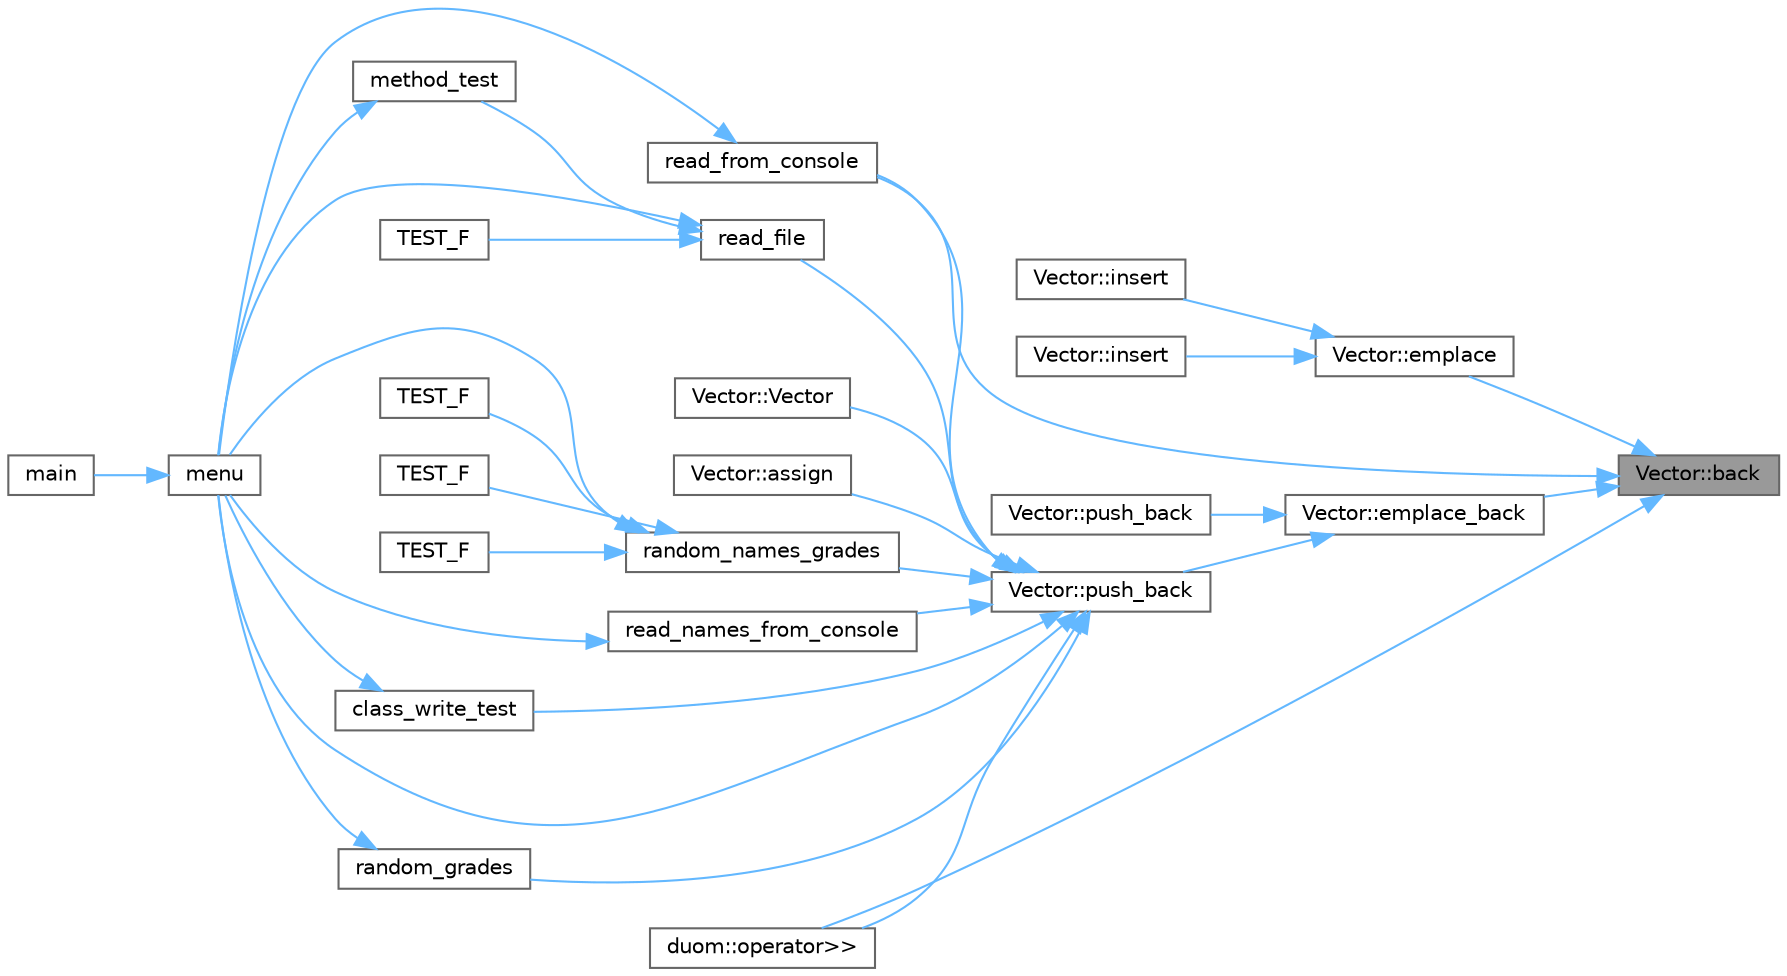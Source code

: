 digraph "Vector::back"
{
 // LATEX_PDF_SIZE
  bgcolor="transparent";
  edge [fontname=Helvetica,fontsize=10,labelfontname=Helvetica,labelfontsize=10];
  node [fontname=Helvetica,fontsize=10,shape=box,height=0.2,width=0.4];
  rankdir="RL";
  Node1 [id="Node000001",label="Vector::back",height=0.2,width=0.4,color="gray40", fillcolor="grey60", style="filled", fontcolor="black",tooltip=" "];
  Node1 -> Node2 [id="edge32_Node000001_Node000002",dir="back",color="steelblue1",style="solid",tooltip=" "];
  Node2 [id="Node000002",label="Vector::emplace",height=0.2,width=0.4,color="grey40", fillcolor="white", style="filled",URL="$class_vector.html#a6e7596194e3dc0ddc289017df291e179",tooltip=" "];
  Node2 -> Node3 [id="edge33_Node000002_Node000003",dir="back",color="steelblue1",style="solid",tooltip=" "];
  Node3 [id="Node000003",label="Vector::insert",height=0.2,width=0.4,color="grey40", fillcolor="white", style="filled",URL="$class_vector.html#a543330cea78641b32eb35d37e3642b51",tooltip=" "];
  Node2 -> Node4 [id="edge34_Node000002_Node000004",dir="back",color="steelblue1",style="solid",tooltip=" "];
  Node4 [id="Node000004",label="Vector::insert",height=0.2,width=0.4,color="grey40", fillcolor="white", style="filled",URL="$class_vector.html#a3deda2957a8d4ec73fb9a6f1218d550a",tooltip=" "];
  Node1 -> Node5 [id="edge35_Node000001_Node000005",dir="back",color="steelblue1",style="solid",tooltip=" "];
  Node5 [id="Node000005",label="Vector::emplace_back",height=0.2,width=0.4,color="grey40", fillcolor="white", style="filled",URL="$class_vector.html#a14c322c13e01c8556d2e8f4bd8bea1ad",tooltip=" "];
  Node5 -> Node6 [id="edge36_Node000005_Node000006",dir="back",color="steelblue1",style="solid",tooltip=" "];
  Node6 [id="Node000006",label="Vector::push_back",height=0.2,width=0.4,color="grey40", fillcolor="white", style="filled",URL="$class_vector.html#a4415960a83615855ec32f8169f641786",tooltip=" "];
  Node6 -> Node7 [id="edge37_Node000006_Node000007",dir="back",color="steelblue1",style="solid",tooltip=" "];
  Node7 [id="Node000007",label="Vector::assign",height=0.2,width=0.4,color="grey40", fillcolor="white", style="filled",URL="$class_vector.html#adfcb62559bbb0d67e9353bcf18057661",tooltip=" "];
  Node6 -> Node8 [id="edge38_Node000006_Node000008",dir="back",color="steelblue1",style="solid",tooltip=" "];
  Node8 [id="Node000008",label="class_write_test",height=0.2,width=0.4,color="grey40", fillcolor="white", style="filled",URL="$program_8cpp.html#ad3d1c556f60a5c35885a0d8ba3dfa73d",tooltip=" "];
  Node8 -> Node9 [id="edge39_Node000008_Node000009",dir="back",color="steelblue1",style="solid",tooltip=" "];
  Node9 [id="Node000009",label="menu",height=0.2,width=0.4,color="grey40", fillcolor="white", style="filled",URL="$program_8cpp.html#a13c277eb1fb391d8d0dc38fd604350ad",tooltip=" "];
  Node9 -> Node10 [id="edge40_Node000009_Node000010",dir="back",color="steelblue1",style="solid",tooltip=" "];
  Node10 [id="Node000010",label="main",height=0.2,width=0.4,color="grey40", fillcolor="white", style="filled",URL="$main_8cpp.html#ae66f6b31b5ad750f1fe042a706a4e3d4",tooltip=" "];
  Node6 -> Node9 [id="edge41_Node000006_Node000009",dir="back",color="steelblue1",style="solid",tooltip=" "];
  Node6 -> Node11 [id="edge42_Node000006_Node000011",dir="back",color="steelblue1",style="solid",tooltip=" "];
  Node11 [id="Node000011",label="duom::operator\>\>",height=0.2,width=0.4,color="grey40", fillcolor="white", style="filled",URL="$classduom.html#a48dd013746fd9d814db6bf4a26af57a8",tooltip=" "];
  Node6 -> Node12 [id="edge43_Node000006_Node000012",dir="back",color="steelblue1",style="solid",tooltip=" "];
  Node12 [id="Node000012",label="random_grades",height=0.2,width=0.4,color="grey40", fillcolor="white", style="filled",URL="$program_8cpp.html#a94533809ee6878a109c8d242542bb0f1",tooltip=" "];
  Node12 -> Node9 [id="edge44_Node000012_Node000009",dir="back",color="steelblue1",style="solid",tooltip=" "];
  Node6 -> Node13 [id="edge45_Node000006_Node000013",dir="back",color="steelblue1",style="solid",tooltip=" "];
  Node13 [id="Node000013",label="random_names_grades",height=0.2,width=0.4,color="grey40", fillcolor="white", style="filled",URL="$program_8cpp.html#a6152e89a38004b2c221df83748db2ce6",tooltip=" "];
  Node13 -> Node9 [id="edge46_Node000013_Node000009",dir="back",color="steelblue1",style="solid",tooltip=" "];
  Node13 -> Node14 [id="edge47_Node000013_Node000014",dir="back",color="steelblue1",style="solid",tooltip=" "];
  Node14 [id="Node000014",label="TEST_F",height=0.2,width=0.4,color="grey40", fillcolor="white", style="filled",URL="$_studentai__tests_8cpp.html#abdaff41dff9c963f740c8301a35ede23",tooltip=" "];
  Node13 -> Node15 [id="edge48_Node000013_Node000015",dir="back",color="steelblue1",style="solid",tooltip=" "];
  Node15 [id="Node000015",label="TEST_F",height=0.2,width=0.4,color="grey40", fillcolor="white", style="filled",URL="$_studentai__tests_8cpp.html#ac6d8959aa27a5b962aebd8ffc97bfd8d",tooltip=" "];
  Node13 -> Node16 [id="edge49_Node000013_Node000016",dir="back",color="steelblue1",style="solid",tooltip=" "];
  Node16 [id="Node000016",label="TEST_F",height=0.2,width=0.4,color="grey40", fillcolor="white", style="filled",URL="$_studentai__tests_8cpp.html#a9684f03321088e54d74b25d71ca42a93",tooltip=" "];
  Node6 -> Node17 [id="edge50_Node000006_Node000017",dir="back",color="steelblue1",style="solid",tooltip=" "];
  Node17 [id="Node000017",label="read_file",height=0.2,width=0.4,color="grey40", fillcolor="white", style="filled",URL="$program_8cpp.html#aa0f6434077fe84d14f8c0e1376c74dfb",tooltip=" "];
  Node17 -> Node9 [id="edge51_Node000017_Node000009",dir="back",color="steelblue1",style="solid",tooltip=" "];
  Node17 -> Node18 [id="edge52_Node000017_Node000018",dir="back",color="steelblue1",style="solid",tooltip=" "];
  Node18 [id="Node000018",label="method_test",height=0.2,width=0.4,color="grey40", fillcolor="white", style="filled",URL="$program_8cpp.html#a77ddc877c4f6fd4a3856edc559264f16",tooltip=" "];
  Node18 -> Node9 [id="edge53_Node000018_Node000009",dir="back",color="steelblue1",style="solid",tooltip=" "];
  Node17 -> Node19 [id="edge54_Node000017_Node000019",dir="back",color="steelblue1",style="solid",tooltip=" "];
  Node19 [id="Node000019",label="TEST_F",height=0.2,width=0.4,color="grey40", fillcolor="white", style="filled",URL="$_studentai__tests_8cpp.html#a82f651d3eb07a74267db35ca8ca76d94",tooltip=" "];
  Node6 -> Node20 [id="edge55_Node000006_Node000020",dir="back",color="steelblue1",style="solid",tooltip=" "];
  Node20 [id="Node000020",label="read_from_console",height=0.2,width=0.4,color="grey40", fillcolor="white", style="filled",URL="$program_8cpp.html#a64c1fe3b0dafb6410c5aaa895af94190",tooltip=" "];
  Node20 -> Node9 [id="edge56_Node000020_Node000009",dir="back",color="steelblue1",style="solid",tooltip=" "];
  Node6 -> Node21 [id="edge57_Node000006_Node000021",dir="back",color="steelblue1",style="solid",tooltip=" "];
  Node21 [id="Node000021",label="read_names_from_console",height=0.2,width=0.4,color="grey40", fillcolor="white", style="filled",URL="$program_8cpp.html#acb5777bfbd5b71d837c8d315f91928bc",tooltip=" "];
  Node21 -> Node9 [id="edge58_Node000021_Node000009",dir="back",color="steelblue1",style="solid",tooltip=" "];
  Node6 -> Node22 [id="edge59_Node000006_Node000022",dir="back",color="steelblue1",style="solid",tooltip=" "];
  Node22 [id="Node000022",label="Vector::Vector",height=0.2,width=0.4,color="grey40", fillcolor="white", style="filled",URL="$class_vector.html#a2d8668ab0e1c739ea4ceaa29660a0d51",tooltip=" "];
  Node5 -> Node23 [id="edge60_Node000005_Node000023",dir="back",color="steelblue1",style="solid",tooltip=" "];
  Node23 [id="Node000023",label="Vector::push_back",height=0.2,width=0.4,color="grey40", fillcolor="white", style="filled",URL="$class_vector.html#a7e9c3a4530e85fd3490d932846307683",tooltip=" "];
  Node1 -> Node11 [id="edge61_Node000001_Node000011",dir="back",color="steelblue1",style="solid",tooltip=" "];
  Node1 -> Node20 [id="edge62_Node000001_Node000020",dir="back",color="steelblue1",style="solid",tooltip=" "];
}
